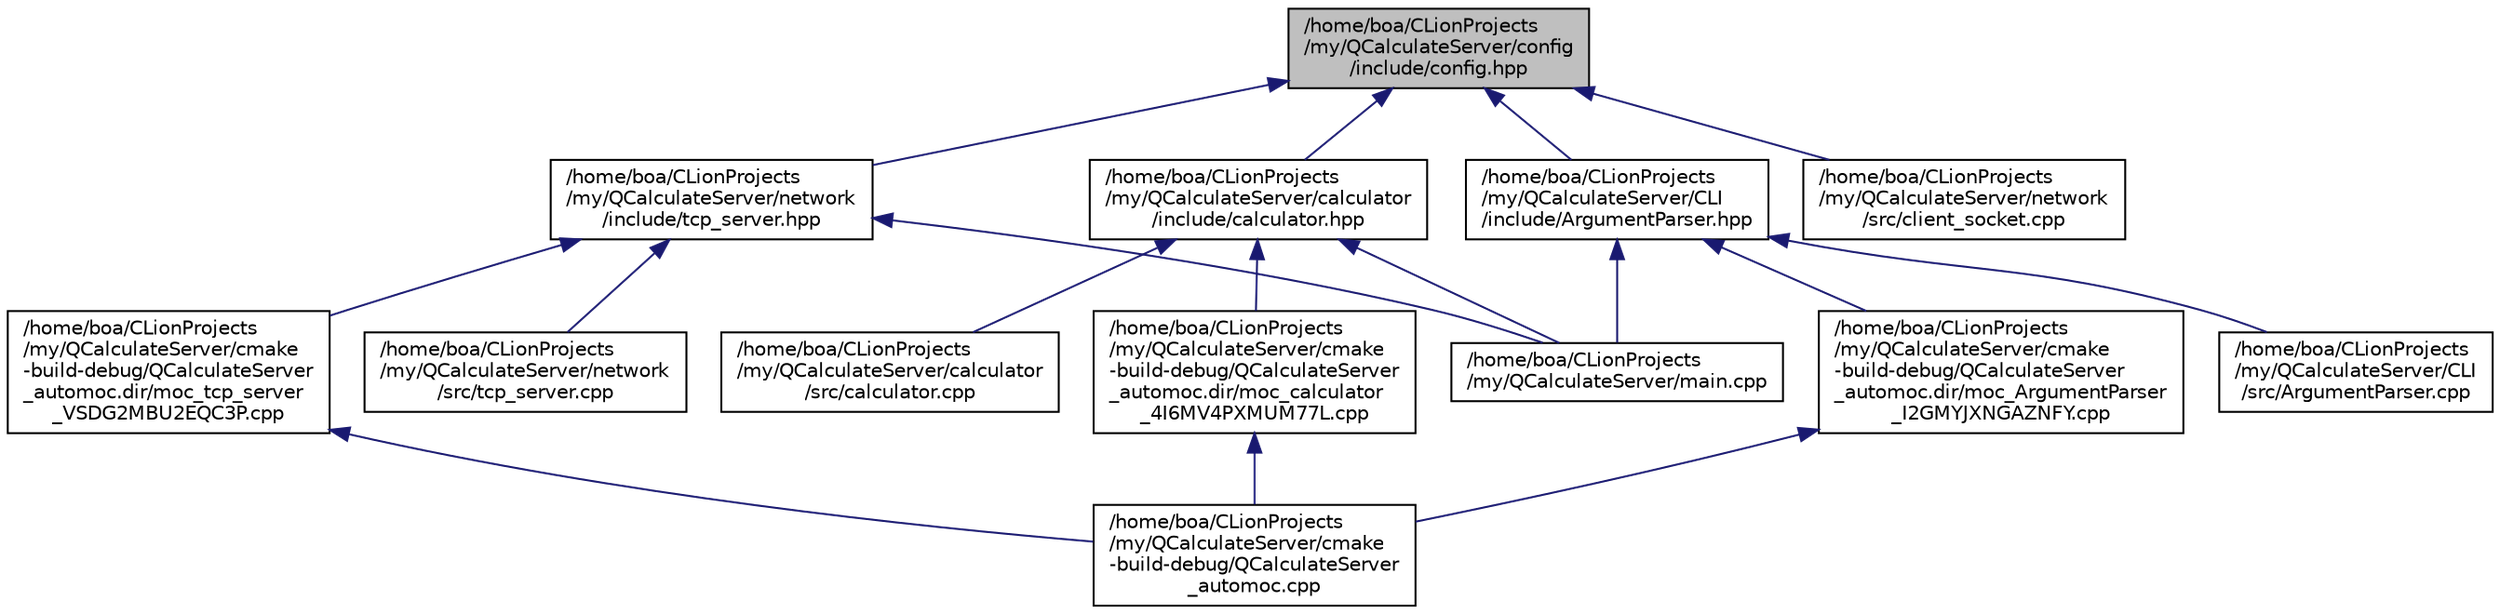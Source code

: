 digraph "/home/boa/CLionProjects/my/QCalculateServer/config/include/config.hpp"
{
 // INTERACTIVE_SVG=YES
  bgcolor="transparent";
  edge [fontname="Helvetica",fontsize="10",labelfontname="Helvetica",labelfontsize="10"];
  node [fontname="Helvetica",fontsize="10",shape=record];
  Node1 [label="/home/boa/CLionProjects\l/my/QCalculateServer/config\l/include/config.hpp",height=0.2,width=0.4,color="black", fillcolor="grey75", style="filled", fontcolor="black"];
  Node1 -> Node2 [dir="back",color="midnightblue",fontsize="10",style="solid",fontname="Helvetica"];
  Node2 [label="/home/boa/CLionProjects\l/my/QCalculateServer/calculator\l/include/calculator.hpp",height=0.2,width=0.4,color="black",URL="$calculator_8hpp.html"];
  Node2 -> Node3 [dir="back",color="midnightblue",fontsize="10",style="solid",fontname="Helvetica"];
  Node3 [label="/home/boa/CLionProjects\l/my/QCalculateServer/calculator\l/src/calculator.cpp",height=0.2,width=0.4,color="black",URL="$calculator_8cpp.html"];
  Node2 -> Node4 [dir="back",color="midnightblue",fontsize="10",style="solid",fontname="Helvetica"];
  Node4 [label="/home/boa/CLionProjects\l/my/QCalculateServer/cmake\l-build-debug/QCalculateServer\l_automoc.dir/moc_calculator\l_4I6MV4PXMUM77L.cpp",height=0.2,width=0.4,color="black",URL="$moc__calculator__4_i6_m_v4_p_x_m_u_m77_l_8cpp.html"];
  Node4 -> Node5 [dir="back",color="midnightblue",fontsize="10",style="solid",fontname="Helvetica"];
  Node5 [label="/home/boa/CLionProjects\l/my/QCalculateServer/cmake\l-build-debug/QCalculateServer\l_automoc.cpp",height=0.2,width=0.4,color="black",URL="$_q_calculate_server__automoc_8cpp.html"];
  Node2 -> Node6 [dir="back",color="midnightblue",fontsize="10",style="solid",fontname="Helvetica"];
  Node6 [label="/home/boa/CLionProjects\l/my/QCalculateServer/main.cpp",height=0.2,width=0.4,color="black",URL="$main_8cpp.html"];
  Node1 -> Node7 [dir="back",color="midnightblue",fontsize="10",style="solid",fontname="Helvetica"];
  Node7 [label="/home/boa/CLionProjects\l/my/QCalculateServer/CLI\l/include/ArgumentParser.hpp",height=0.2,width=0.4,color="black",URL="$_argument_parser_8hpp.html"];
  Node7 -> Node8 [dir="back",color="midnightblue",fontsize="10",style="solid",fontname="Helvetica"];
  Node8 [label="/home/boa/CLionProjects\l/my/QCalculateServer/CLI\l/src/ArgumentParser.cpp",height=0.2,width=0.4,color="black",URL="$_argument_parser_8cpp.html"];
  Node7 -> Node9 [dir="back",color="midnightblue",fontsize="10",style="solid",fontname="Helvetica"];
  Node9 [label="/home/boa/CLionProjects\l/my/QCalculateServer/cmake\l-build-debug/QCalculateServer\l_automoc.dir/moc_ArgumentParser\l_I2GMYJXNGAZNFY.cpp",height=0.2,width=0.4,color="black",URL="$moc___argument_parser___i2_g_m_y_j_x_n_g_a_z_n_f_y_8cpp.html"];
  Node9 -> Node5 [dir="back",color="midnightblue",fontsize="10",style="solid",fontname="Helvetica"];
  Node7 -> Node6 [dir="back",color="midnightblue",fontsize="10",style="solid",fontname="Helvetica"];
  Node1 -> Node10 [dir="back",color="midnightblue",fontsize="10",style="solid",fontname="Helvetica"];
  Node10 [label="/home/boa/CLionProjects\l/my/QCalculateServer/network\l/include/tcp_server.hpp",height=0.2,width=0.4,color="black",URL="$tcp__server_8hpp.html"];
  Node10 -> Node11 [dir="back",color="midnightblue",fontsize="10",style="solid",fontname="Helvetica"];
  Node11 [label="/home/boa/CLionProjects\l/my/QCalculateServer/cmake\l-build-debug/QCalculateServer\l_automoc.dir/moc_tcp_server\l_VSDG2MBU2EQC3P.cpp",height=0.2,width=0.4,color="black",URL="$moc__tcp__server___v_s_d_g2_m_b_u2_e_q_c3_p_8cpp.html"];
  Node11 -> Node5 [dir="back",color="midnightblue",fontsize="10",style="solid",fontname="Helvetica"];
  Node10 -> Node6 [dir="back",color="midnightblue",fontsize="10",style="solid",fontname="Helvetica"];
  Node10 -> Node12 [dir="back",color="midnightblue",fontsize="10",style="solid",fontname="Helvetica"];
  Node12 [label="/home/boa/CLionProjects\l/my/QCalculateServer/network\l/src/tcp_server.cpp",height=0.2,width=0.4,color="black",URL="$tcp__server_8cpp.html"];
  Node1 -> Node13 [dir="back",color="midnightblue",fontsize="10",style="solid",fontname="Helvetica"];
  Node13 [label="/home/boa/CLionProjects\l/my/QCalculateServer/network\l/src/client_socket.cpp",height=0.2,width=0.4,color="black",URL="$client__socket_8cpp.html"];
}
